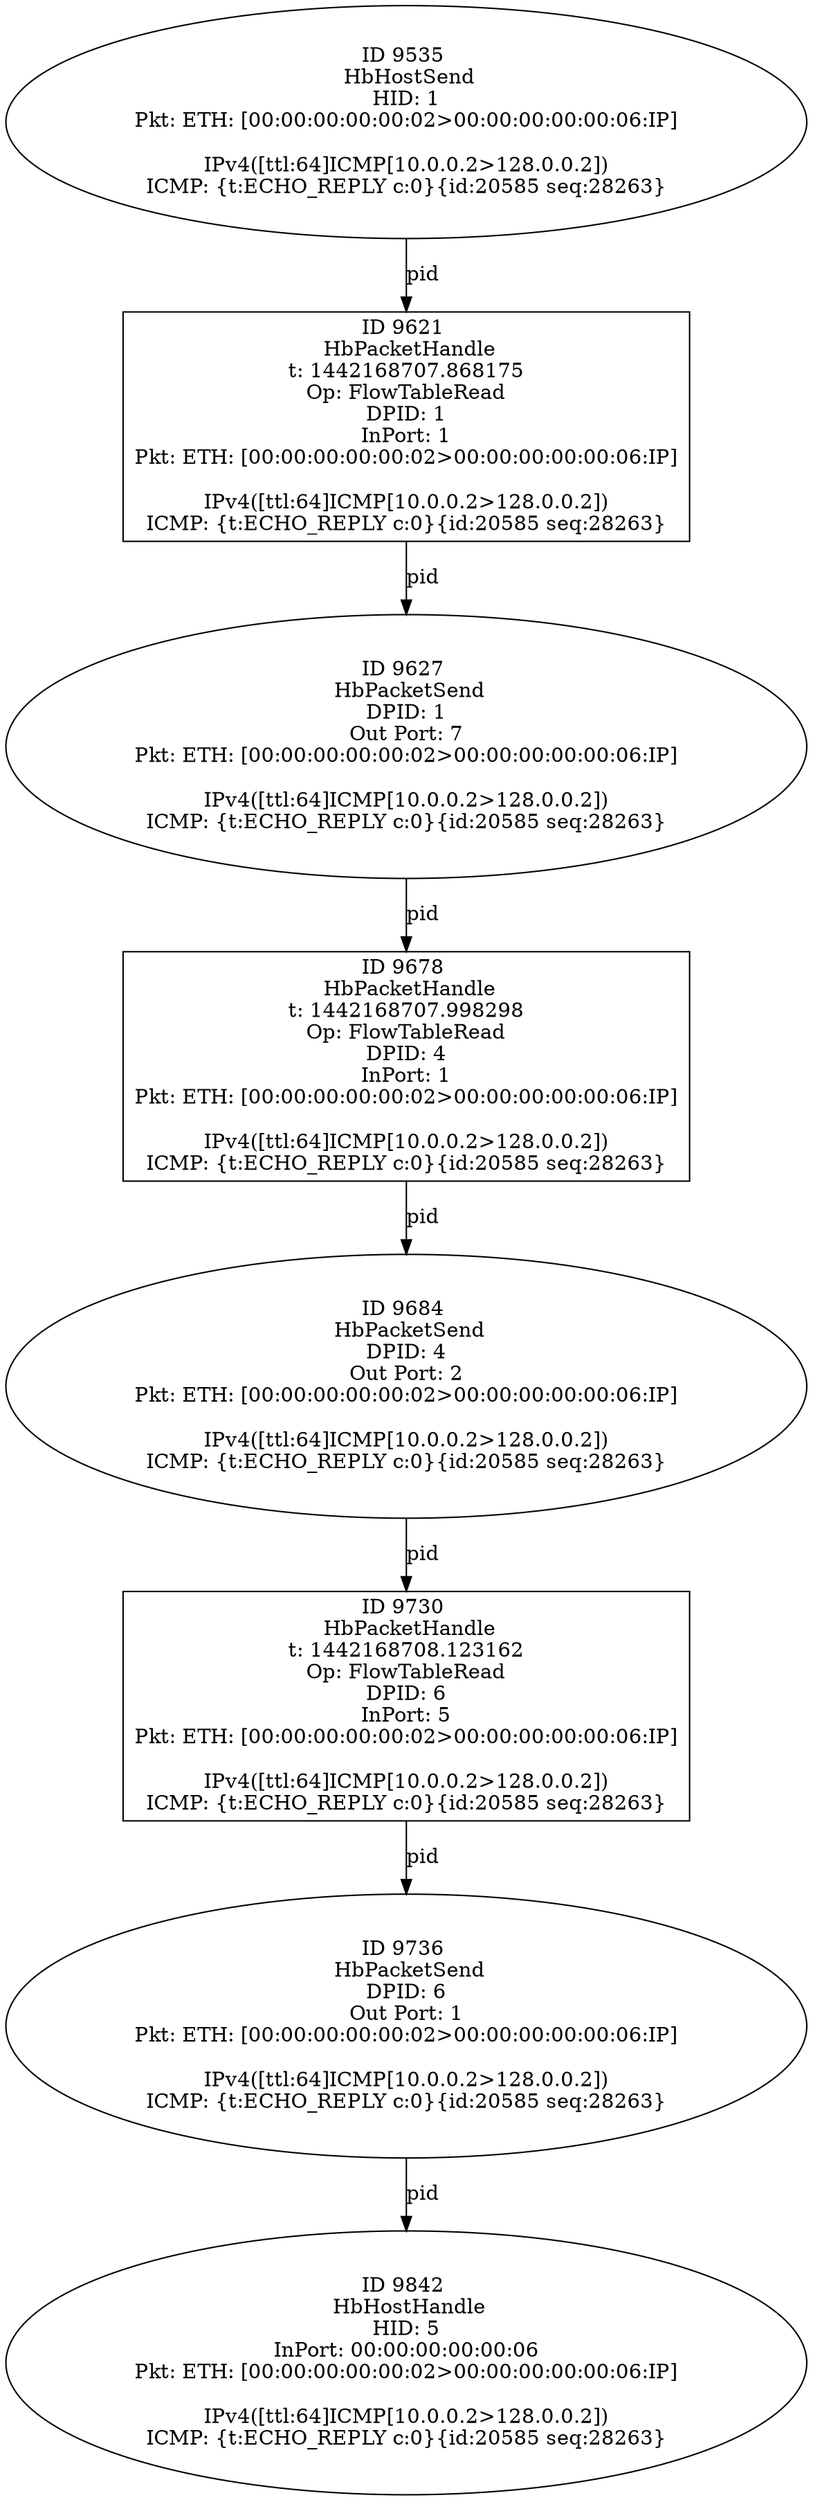 strict digraph G {
9730 [shape=box, event=<hb_events.HbPacketHandle object at 0x108dc8690>, label="ID 9730 
 HbPacketHandle
t: 1442168708.123162
Op: FlowTableRead
DPID: 6
InPort: 5
Pkt: ETH: [00:00:00:00:00:02>00:00:00:00:00:06:IP]

IPv4([ttl:64]ICMP[10.0.0.2>128.0.0.2])
ICMP: {t:ECHO_REPLY c:0}{id:20585 seq:28263}"];
9736 [shape=oval, event=<hb_events.HbPacketSend object at 0x108dcee50>, label="ID 9736 
 HbPacketSend
DPID: 6
Out Port: 1
Pkt: ETH: [00:00:00:00:00:02>00:00:00:00:00:06:IP]

IPv4([ttl:64]ICMP[10.0.0.2>128.0.0.2])
ICMP: {t:ECHO_REPLY c:0}{id:20585 seq:28263}"];
9678 [shape=box, event=<hb_events.HbPacketHandle object at 0x108d97250>, label="ID 9678 
 HbPacketHandle
t: 1442168707.998298
Op: FlowTableRead
DPID: 4
InPort: 1
Pkt: ETH: [00:00:00:00:00:02>00:00:00:00:00:06:IP]

IPv4([ttl:64]ICMP[10.0.0.2>128.0.0.2])
ICMP: {t:ECHO_REPLY c:0}{id:20585 seq:28263}"];
9842 [shape=oval, event=<hb_events.HbHostHandle object at 0x108e24750>, label="ID 9842 
 HbHostHandle
HID: 5
InPort: 00:00:00:00:00:06
Pkt: ETH: [00:00:00:00:00:02>00:00:00:00:00:06:IP]

IPv4([ttl:64]ICMP[10.0.0.2>128.0.0.2])
ICMP: {t:ECHO_REPLY c:0}{id:20585 seq:28263}"];
9684 [shape=oval, event=<hb_events.HbPacketSend object at 0x108d9e990>, label="ID 9684 
 HbPacketSend
DPID: 4
Out Port: 2
Pkt: ETH: [00:00:00:00:00:02>00:00:00:00:00:06:IP]

IPv4([ttl:64]ICMP[10.0.0.2>128.0.0.2])
ICMP: {t:ECHO_REPLY c:0}{id:20585 seq:28263}"];
9621 [shape=box, event=<hb_events.HbPacketHandle object at 0x108d6cfd0>, label="ID 9621 
 HbPacketHandle
t: 1442168707.868175
Op: FlowTableRead
DPID: 1
InPort: 1
Pkt: ETH: [00:00:00:00:00:02>00:00:00:00:00:06:IP]

IPv4([ttl:64]ICMP[10.0.0.2>128.0.0.2])
ICMP: {t:ECHO_REPLY c:0}{id:20585 seq:28263}"];
9627 [shape=oval, event=<hb_events.HbPacketSend object at 0x108d65650>, label="ID 9627 
 HbPacketSend
DPID: 1
Out Port: 7
Pkt: ETH: [00:00:00:00:00:02>00:00:00:00:00:06:IP]

IPv4([ttl:64]ICMP[10.0.0.2>128.0.0.2])
ICMP: {t:ECHO_REPLY c:0}{id:20585 seq:28263}"];
9535 [shape=oval, event=<hb_events.HbHostSend object at 0x108d1f810>, label="ID 9535 
 HbHostSend
HID: 1
Pkt: ETH: [00:00:00:00:00:02>00:00:00:00:00:06:IP]

IPv4([ttl:64]ICMP[10.0.0.2>128.0.0.2])
ICMP: {t:ECHO_REPLY c:0}{id:20585 seq:28263}"];
9730 -> 9736  [rel=pid, label=pid];
9736 -> 9842  [rel=pid, label=pid];
9678 -> 9684  [rel=pid, label=pid];
9684 -> 9730  [rel=pid, label=pid];
9621 -> 9627  [rel=pid, label=pid];
9627 -> 9678  [rel=pid, label=pid];
9535 -> 9621  [rel=pid, label=pid];
}
